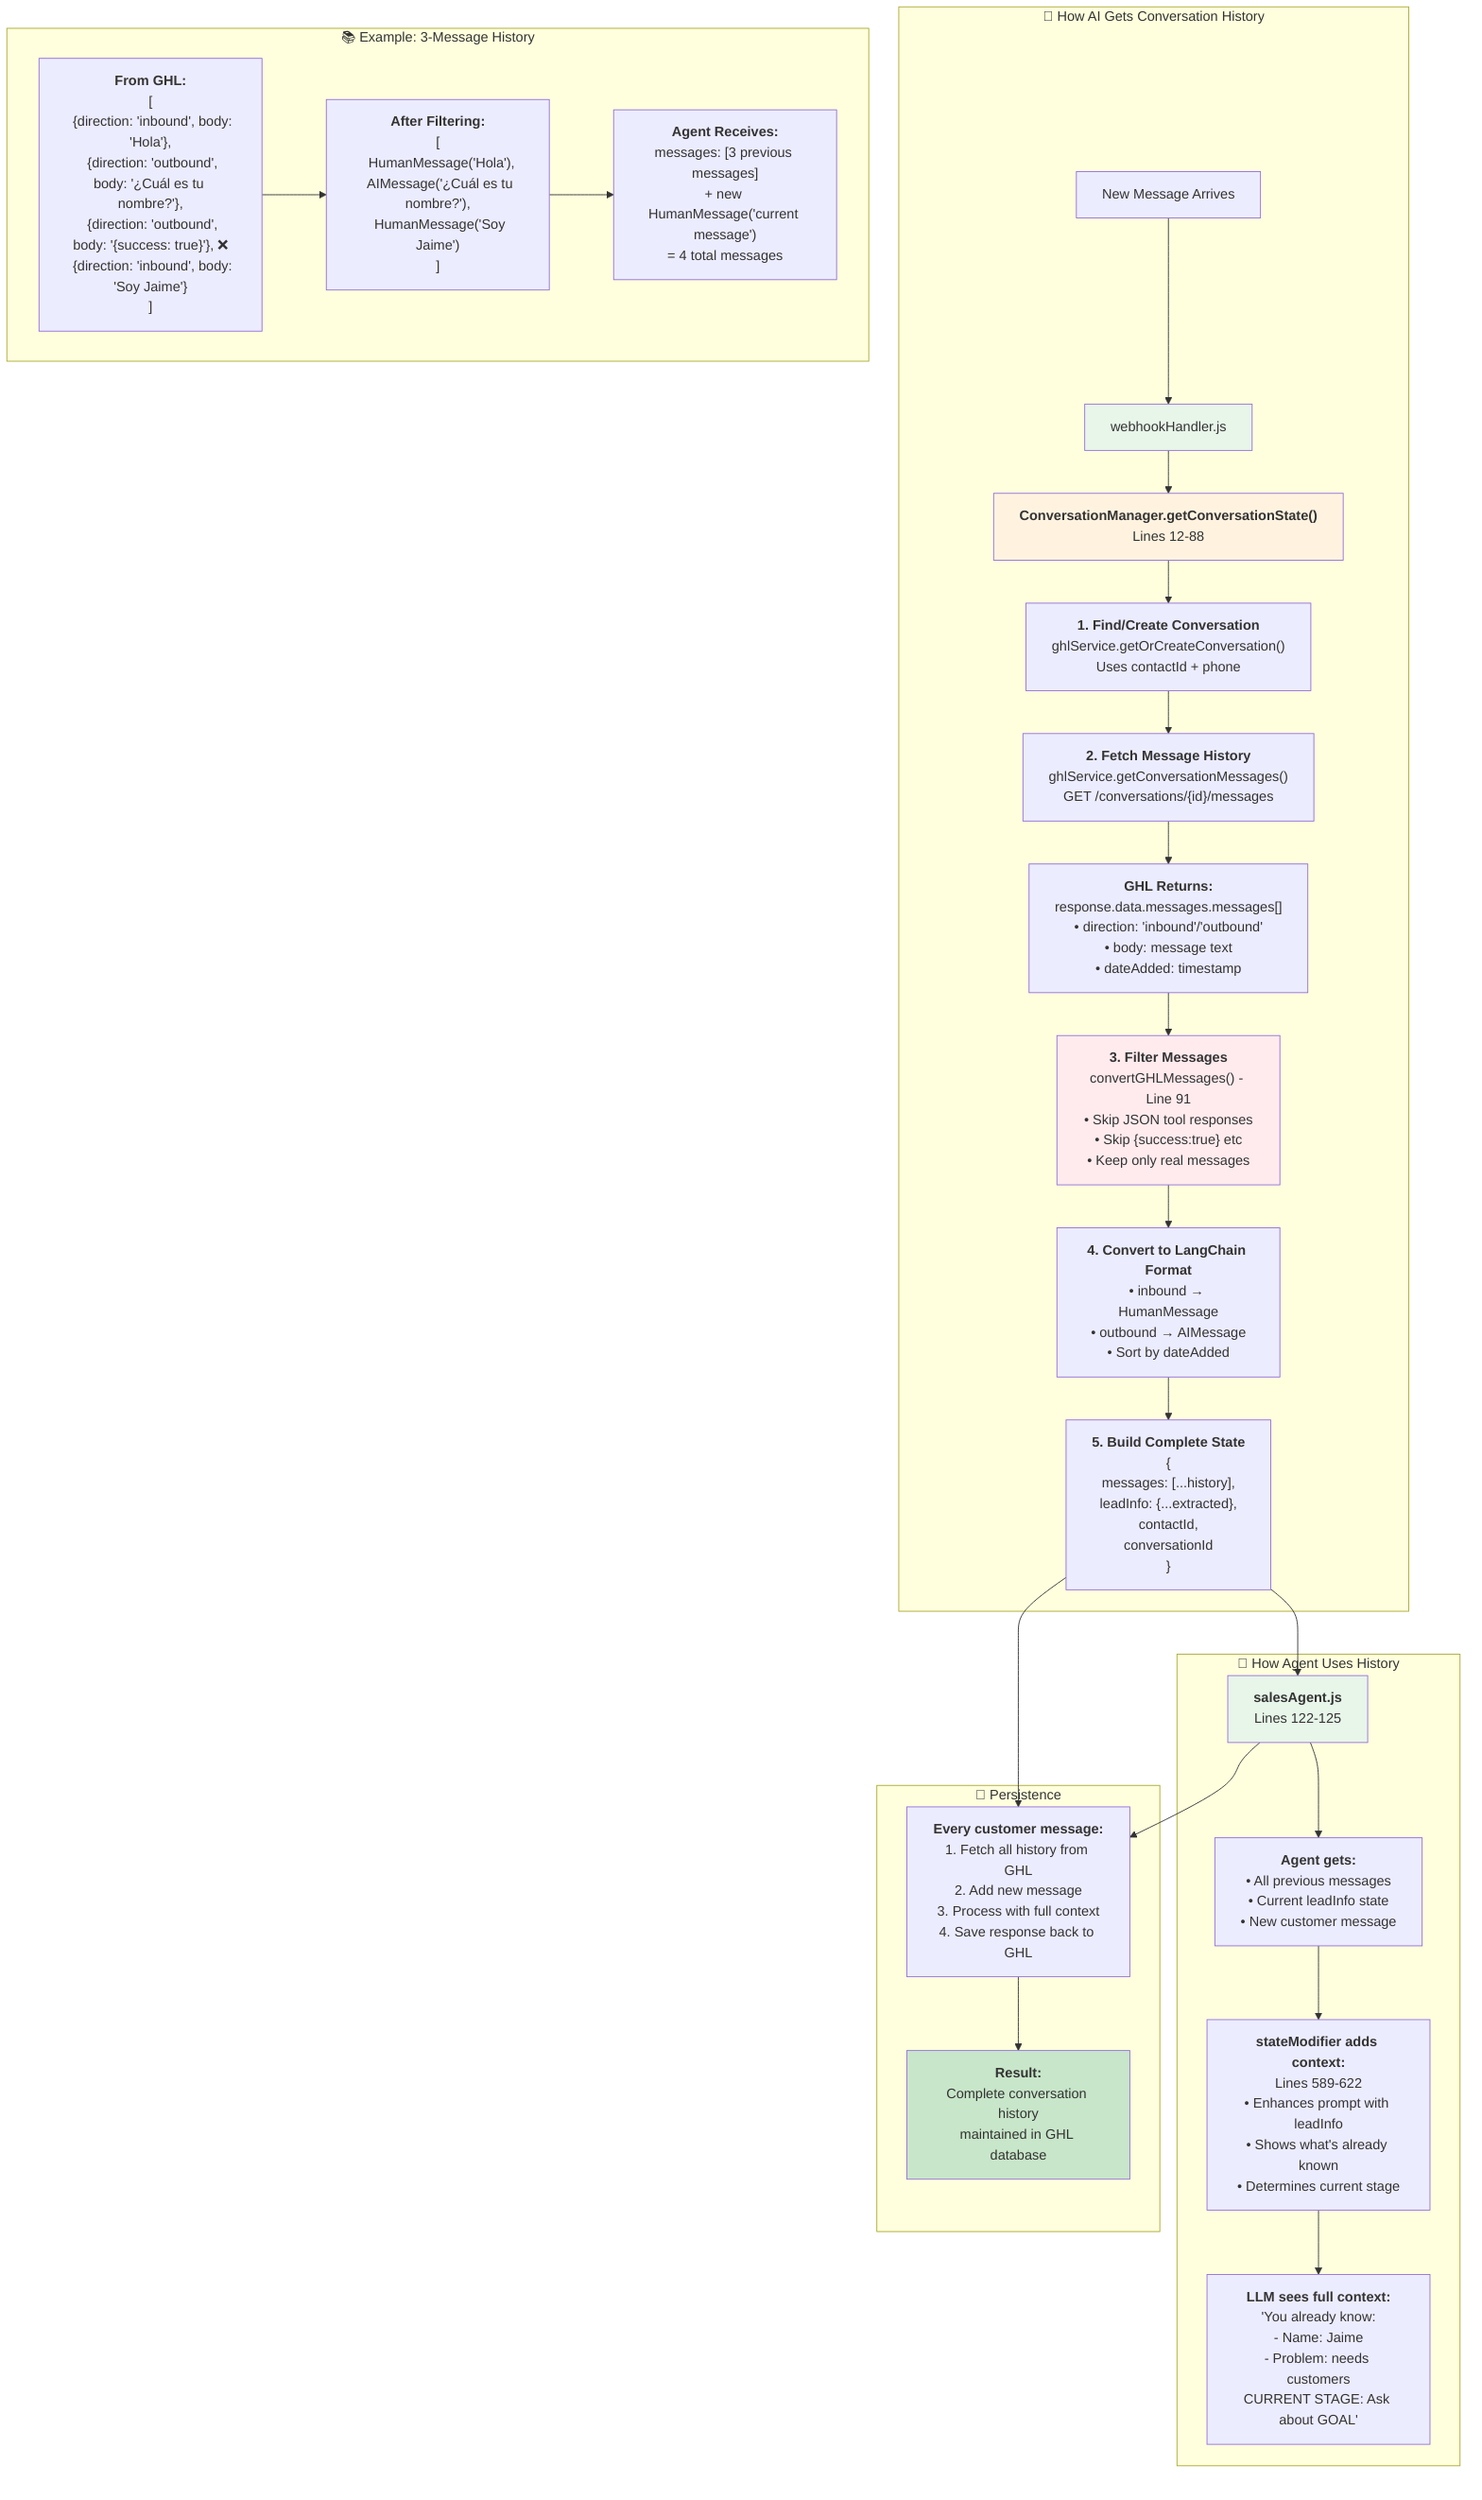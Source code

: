 %% How AI Maintains Conversation History
%% Copy this to https://www.mermaidchart.com/

graph TB
    subgraph "🔄 How AI Gets Conversation History"
        START[New Message Arrives] --> W1[webhookHandler.js]
        
        W1 --> CM["<b>ConversationManager.getConversationState()</b><br/>Lines 12-88"]
        
        CM --> API1["<b>1. Find/Create Conversation</b><br/>ghlService.getOrCreateConversation()<br/>Uses contactId + phone"]
        
        API1 --> API2["<b>2. Fetch Message History</b><br/>ghlService.getConversationMessages()<br/>GET /conversations/{id}/messages"]
        
        API2 --> RESP["<b>GHL Returns:</b><br/>response.data.messages.messages[]<br/>• direction: 'inbound'/'outbound'<br/>• body: message text<br/>• dateAdded: timestamp"]
        
        RESP --> FILTER["<b>3. Filter Messages</b><br/>convertGHLMessages() - Line 91<br/>• Skip JSON tool responses<br/>• Skip {success:true} etc<br/>• Keep only real messages"]
        
        FILTER --> CONVERT["<b>4. Convert to LangChain Format</b><br/>• inbound → HumanMessage<br/>• outbound → AIMessage<br/>• Sort by dateAdded"]
        
        CONVERT --> BUILD["<b>5. Build Complete State</b><br/>{<br/>  messages: [...history],<br/>  leadInfo: {...extracted},<br/>  contactId,<br/>  conversationId<br/>}"]
    end

    subgraph "📚 Example: 3-Message History"
        EX1["<b>From GHL:</b><br/>[<br/>  {direction: 'inbound', body: 'Hola'},<br/>  {direction: 'outbound', body: '¿Cuál es tu nombre?'},<br/>  {direction: 'outbound', body: '{success: true}'}, ❌<br/>  {direction: 'inbound', body: 'Soy Jaime'}<br/>]"]
        
        EX1 --> EX2["<b>After Filtering:</b><br/>[<br/>  HumanMessage('Hola'),<br/>  AIMessage('¿Cuál es tu nombre?'),<br/>  HumanMessage('Soy Jaime')<br/>]"]
        
        EX2 --> EX3["<b>Agent Receives:</b><br/>messages: [3 previous messages]<br/>+ new HumanMessage('current message')<br/>= 4 total messages"]
    end

    subgraph "🧠 How Agent Uses History"
        BUILD --> AGENT["<b>salesAgent.js</b><br/>Lines 122-125"]
        
        AGENT --> A1["<b>Agent gets:</b><br/>• All previous messages<br/>• Current leadInfo state<br/>• New customer message"]
        
        A1 --> A2["<b>stateModifier adds context:</b><br/>Lines 589-622<br/>• Enhances prompt with leadInfo<br/>• Shows what's already known<br/>• Determines current stage"]
        
        A2 --> A3["<b>LLM sees full context:</b><br/>'You already know:<br/>- Name: Jaime<br/>- Problem: needs customers<br/>CURRENT STAGE: Ask about GOAL'"]
    end

    subgraph "💾 Persistence"
        P1["<b>Every customer message:</b><br/>1. Fetch all history from GHL<br/>2. Add new message<br/>3. Process with full context<br/>4. Save response back to GHL"]
        
        P1 --> P2["<b>Result:</b><br/>Complete conversation history<br/>maintained in GHL database"]
    end

    BUILD --> P1
    AGENT --> P1

    style W1 fill:#e8f5e9
    style CM fill:#fff3e0
    style AGENT fill:#e8f5e9
    style FILTER fill:#ffebee
    style P2 fill:#c8e6c9